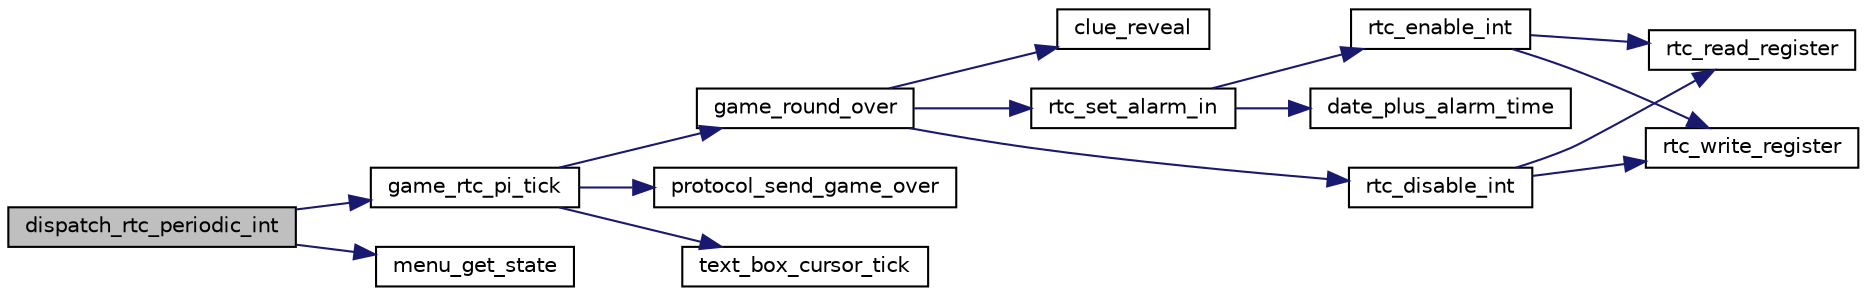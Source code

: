 digraph "dispatch_rtc_periodic_int"
{
 // LATEX_PDF_SIZE
  edge [fontname="Helvetica",fontsize="10",labelfontname="Helvetica",labelfontsize="10"];
  node [fontname="Helvetica",fontsize="10",shape=record];
  rankdir="LR";
  Node1 [label="dispatch_rtc_periodic_int",height=0.2,width=0.4,color="black", fillcolor="grey75", style="filled", fontcolor="black",tooltip="Dispatches a rtc periodic interrupt."];
  Node1 -> Node2 [color="midnightblue",fontsize="10",style="solid",fontname="Helvetica"];
  Node2 [label="game_rtc_pi_tick",height=0.2,width=0.4,color="black", fillcolor="white", style="filled",URL="$group__game.html#ga159cd81ebf01a5ccd6a0f96aaffb2530",tooltip="Updates the game due to a rtc periodic interrupt."];
  Node2 -> Node3 [color="midnightblue",fontsize="10",style="solid",fontname="Helvetica"];
  Node3 [label="game_round_over",height=0.2,width=0.4,color="black", fillcolor="white", style="filled",URL="$group__game.html#ga3e3b7cd44197d8a1bd11f7f82aa3c767",tooltip="Ends the current round."];
  Node3 -> Node4 [color="midnightblue",fontsize="10",style="solid",fontname="Helvetica"];
  Node4 [label="clue_reveal",height=0.2,width=0.4,color="black", fillcolor="white", style="filled",URL="$group__clue.html#ga4362997e5a7009bc2cd0fe105e2fa9fc",tooltip="Makes the whole word revealed in the given word clue."];
  Node3 -> Node5 [color="midnightblue",fontsize="10",style="solid",fontname="Helvetica"];
  Node5 [label="rtc_disable_int",height=0.2,width=0.4,color="black", fillcolor="white", style="filled",URL="$group__rtc.html#gad0e26524911e8ec8710cd8364fcd924a",tooltip="Disables a type of interrupt."];
  Node5 -> Node6 [color="midnightblue",fontsize="10",style="solid",fontname="Helvetica"];
  Node6 [label="rtc_read_register",height=0.2,width=0.4,color="black", fillcolor="white", style="filled",URL="$group__rtc.html#gaeb22f43773d6e29365a07f7f847dfbb9",tooltip="Reads data from a RTC register."];
  Node5 -> Node7 [color="midnightblue",fontsize="10",style="solid",fontname="Helvetica"];
  Node7 [label="rtc_write_register",height=0.2,width=0.4,color="black", fillcolor="white", style="filled",URL="$group__rtc.html#ga30aa093c07ae9ee5626c2a50a40641d1",tooltip="Writes data to a RTC register."];
  Node3 -> Node8 [color="midnightblue",fontsize="10",style="solid",fontname="Helvetica"];
  Node8 [label="rtc_set_alarm_in",height=0.2,width=0.4,color="black", fillcolor="white", style="filled",URL="$group__rtc.html#ga49dc9bc6e37a97deaf7ee0dc0f9110e1",tooltip="Sets an alarm with remaining time to alarm from now."];
  Node8 -> Node9 [color="midnightblue",fontsize="10",style="solid",fontname="Helvetica"];
  Node9 [label="date_plus_alarm_time",height=0.2,width=0.4,color="black", fillcolor="white", style="filled",URL="$group__date.html#gacf12b565d3e4489dd6026ce1ee6b5ebc",tooltip="Adds a date_t to a rtc_alarm_time_t."];
  Node8 -> Node10 [color="midnightblue",fontsize="10",style="solid",fontname="Helvetica"];
  Node10 [label="rtc_enable_int",height=0.2,width=0.4,color="black", fillcolor="white", style="filled",URL="$group__rtc.html#ga2780c6d57b30b6d1804927a1d5c1dd1b",tooltip="Enables a type of interrupt with the given configuration."];
  Node10 -> Node6 [color="midnightblue",fontsize="10",style="solid",fontname="Helvetica"];
  Node10 -> Node7 [color="midnightblue",fontsize="10",style="solid",fontname="Helvetica"];
  Node2 -> Node11 [color="midnightblue",fontsize="10",style="solid",fontname="Helvetica"];
  Node11 [label="protocol_send_game_over",height=0.2,width=0.4,color="black", fillcolor="white", style="filled",URL="$group__protocol.html#ga22df7885a195f3daaf976fb322a6273a",tooltip="Sends a message of type MSG_GAME_OVER."];
  Node2 -> Node12 [color="midnightblue",fontsize="10",style="solid",fontname="Helvetica"];
  Node12 [label="text_box_cursor_tick",height=0.2,width=0.4,color="black", fillcolor="white", style="filled",URL="$group__textbox.html#gac1a3e084fe80da6c19350883e01cfef3",tooltip="Switches the visibility of the text cursor of a given text box."];
  Node1 -> Node13 [color="midnightblue",fontsize="10",style="solid",fontname="Helvetica"];
  Node13 [label="menu_get_state",height=0.2,width=0.4,color="black", fillcolor="white", style="filled",URL="$group__menu.html#gac5400d8b25e29b894ee7a94f3f4a0586",tooltip="Gets the current menu state."];
}
